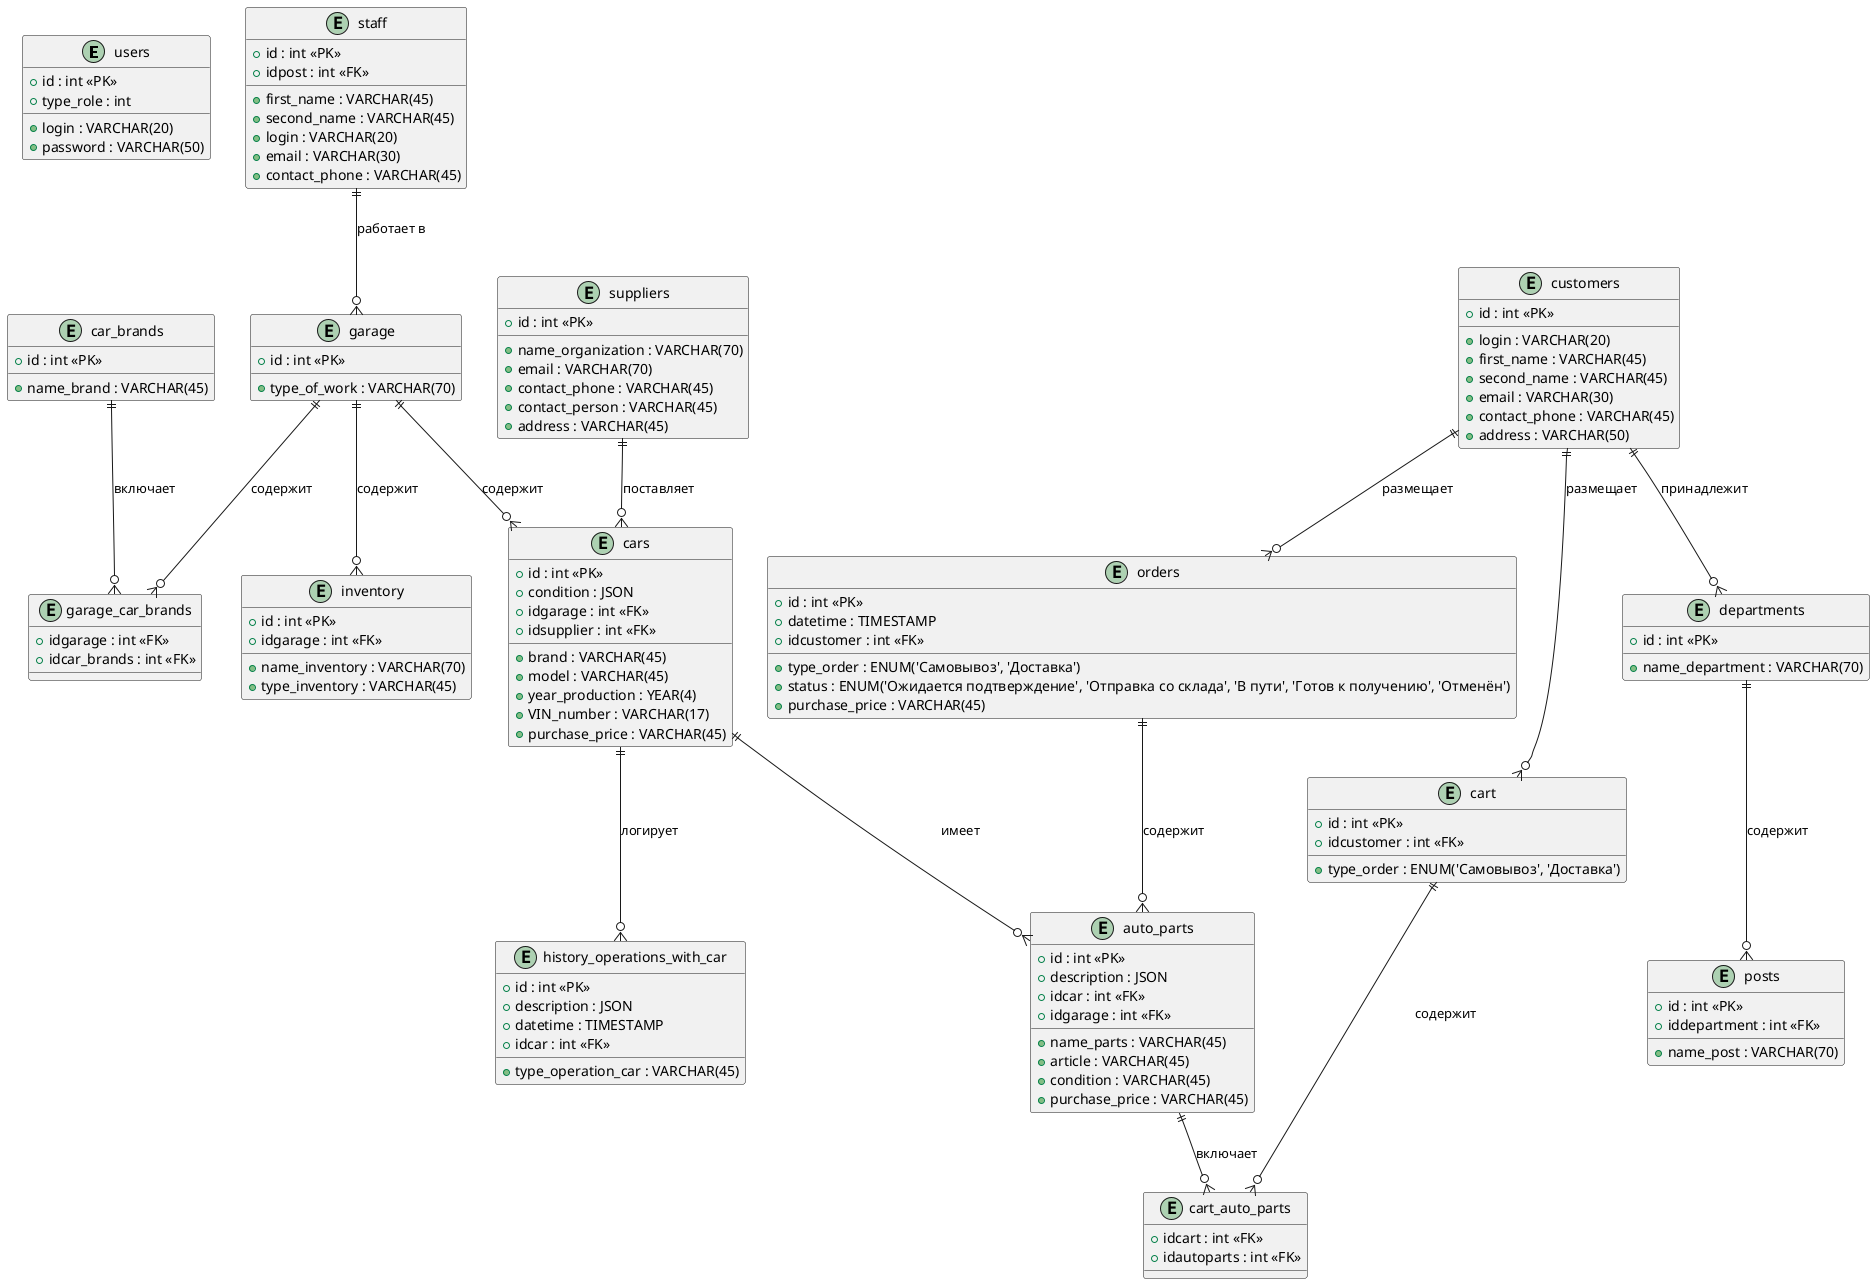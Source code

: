 @startuml

' Установка параметров для уменьшения пустого пространства
skinparam entity {
    BackgroundColor LightBlue
    BorderColor DarkBlue
}
skinparam rectangle {
    BackgroundColor LightCoral
    BorderColor DarkRed
}
skinparam layout {
    HorizontalSpacing 50
    VerticalSpacing 20
}

' Установка направления компоновки
top to bottom direction

' Сущности
entity "users" as u {
  +id : int <<PK>>
  +login : VARCHAR(20)
  +password : VARCHAR(50)
  +type_role : int
}

entity "staff" as s {
  +id : int <<PK>>
  +first_name : VARCHAR(45)
  +second_name : VARCHAR(45)
  +login : VARCHAR(20)
  +email : VARCHAR(30)
  +contact_phone : VARCHAR(45)
  +idpost : int <<FK>>
}

entity "customers" as cu {
  +id : int <<PK>>
  +login : VARCHAR(20)
  +first_name : VARCHAR(45)
  +second_name : VARCHAR(45)
  +email : VARCHAR(30)
  +contact_phone : VARCHAR(45)
  +address : VARCHAR(50)
}

entity "departments" as d {
  +id : int <<PK>>
  +name_department : VARCHAR(70)
}

entity "posts" as p {
  +id : int <<PK>>
  +name_post : VARCHAR(70)
  +iddepartment : int <<FK>>
}

entity "orders" as o {
  +id : int <<PK>>
  +type_order : ENUM('Самовывоз', 'Доставка')
  +status : ENUM('Ожидается подтверждение', 'Отправка со склада', 'В пути', 'Готов к получению', 'Отменён')
  +datetime : TIMESTAMP
  +purchase_price : VARCHAR(45)
  +idcustomer : int <<FK>>
}


' Сущности ниже
entity "garage" as g {
  +id : int <<PK>>
  +type_of_work : VARCHAR(70)
}

entity "inventory" as i {
  +id : int <<PK>>
  +name_inventory : VARCHAR(70)
  +type_inventory : VARCHAR(45)
  +idgarage : int <<FK>>
}

entity "car_brands" as cb {
  +id : int <<PK>>
  +name_brand : VARCHAR(45)
}

entity "garage_car_brands" as gcb {
  +idgarage : int <<FK>>
  +idcar_brands : int <<FK>>
}

entity "suppliers" as sp {
  +id : int <<PK>>
  +name_organization : VARCHAR(70)
  +email : VARCHAR(70)
  +contact_phone : VARCHAR(45)
  +contact_person : VARCHAR(45)
  +address : VARCHAR(45)
}

entity "cars" as c {
  +id : int <<PK>>
  +brand : VARCHAR(45)
  +model : VARCHAR(45)
  +year_production : YEAR(4)
  +VIN_number : VARCHAR(17)
  +purchase_price : VARCHAR(45)
  +condition : JSON
  +idgarage : int <<FK>>
  +idsupplier : int <<FK>>
}

entity "history_operations_with_car" as hoc {
  +id : int <<PK>>
  +type_operation_car : VARCHAR(45)
  +description : JSON
  +datetime : TIMESTAMP
  +idcar : int <<FK>>
}

entity "auto_parts" as ap {
  +id : int <<PK>>
  +name_parts : VARCHAR(45)
  +article : VARCHAR(45)
  +condition : VARCHAR(45)
  +purchase_price : VARCHAR(45)
  +description : JSON
  +idcar : int <<FK>>
  +idgarage : int <<FK>>
}

' Новые сущности
entity "cart" as ct {
  +id : int <<PK>>
  +idcustomer : int <<FK>>
  +type_order : ENUM('Самовывоз', 'Доставка')
}

entity "cart_auto_parts" as cap {
  +idcart : int <<FK>>
  +idautoparts : int <<FK>>
}

' Связи
s ||--o{ g : "работает в"
g ||--o{ i : "содержит"
g ||--o{ c : "содержит"
cb ||--o{ gcb : "включает"
g ||--o{ gcb : "содержит"
sp ||--o{ c : "поставляет"
c ||--o{ hoc : "логирует"
cu ||--o{ o : "размещает"
o ||--o{ ap : "содержит"

' Новые связи
c ||--o{ ap : "имеет"
cu ||--o{ d : "принадлежит"

' Связи для новых сущностей
cu ||--o{ ct : "размещает"
ct ||--o{ cap : "содержит"
ap ||--o{ cap : "включает"

d ||--o{ p : "содержит"

@enduml